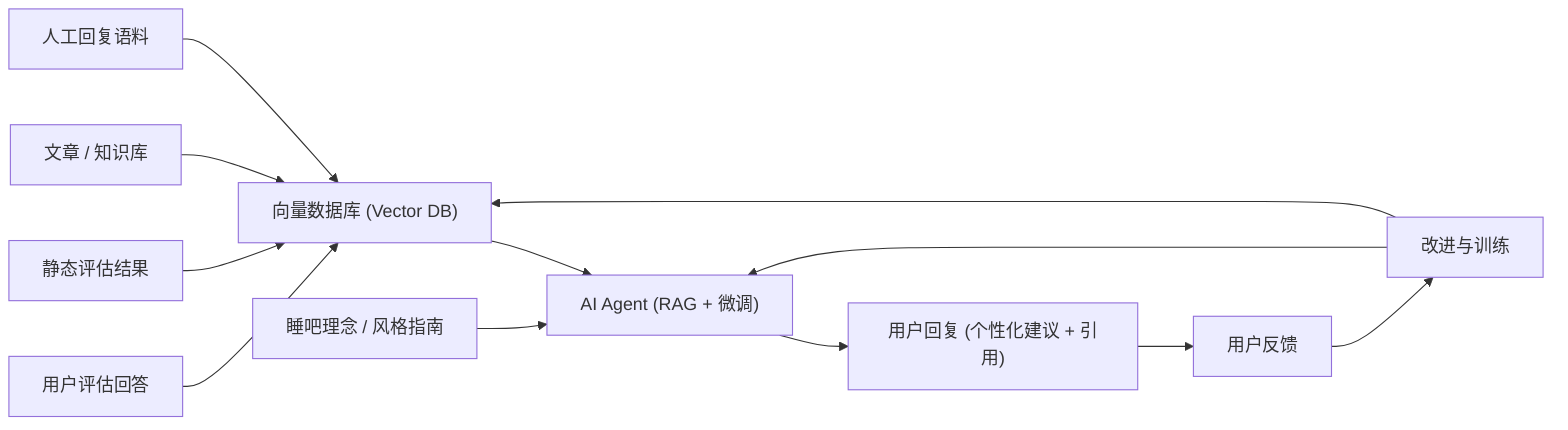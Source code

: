 flowchart LR
    A["用户评估回答"] --> E["向量数据库 (Vector DB)"]
    B["静态评估结果"] --> E
    C["文章 / 知识库"] --> E
    D["人工回复语料"] --> E

    E --> F["AI Agent (RAG + 微调)"]
    F --> G["用户回复 (个性化建议 + 引用)"]
    G --> H["用户反馈"]

    H --> I["改进与训练"]
    I --> E
    I --> F

    J["睡吧理念 / 风格指南"] --> F